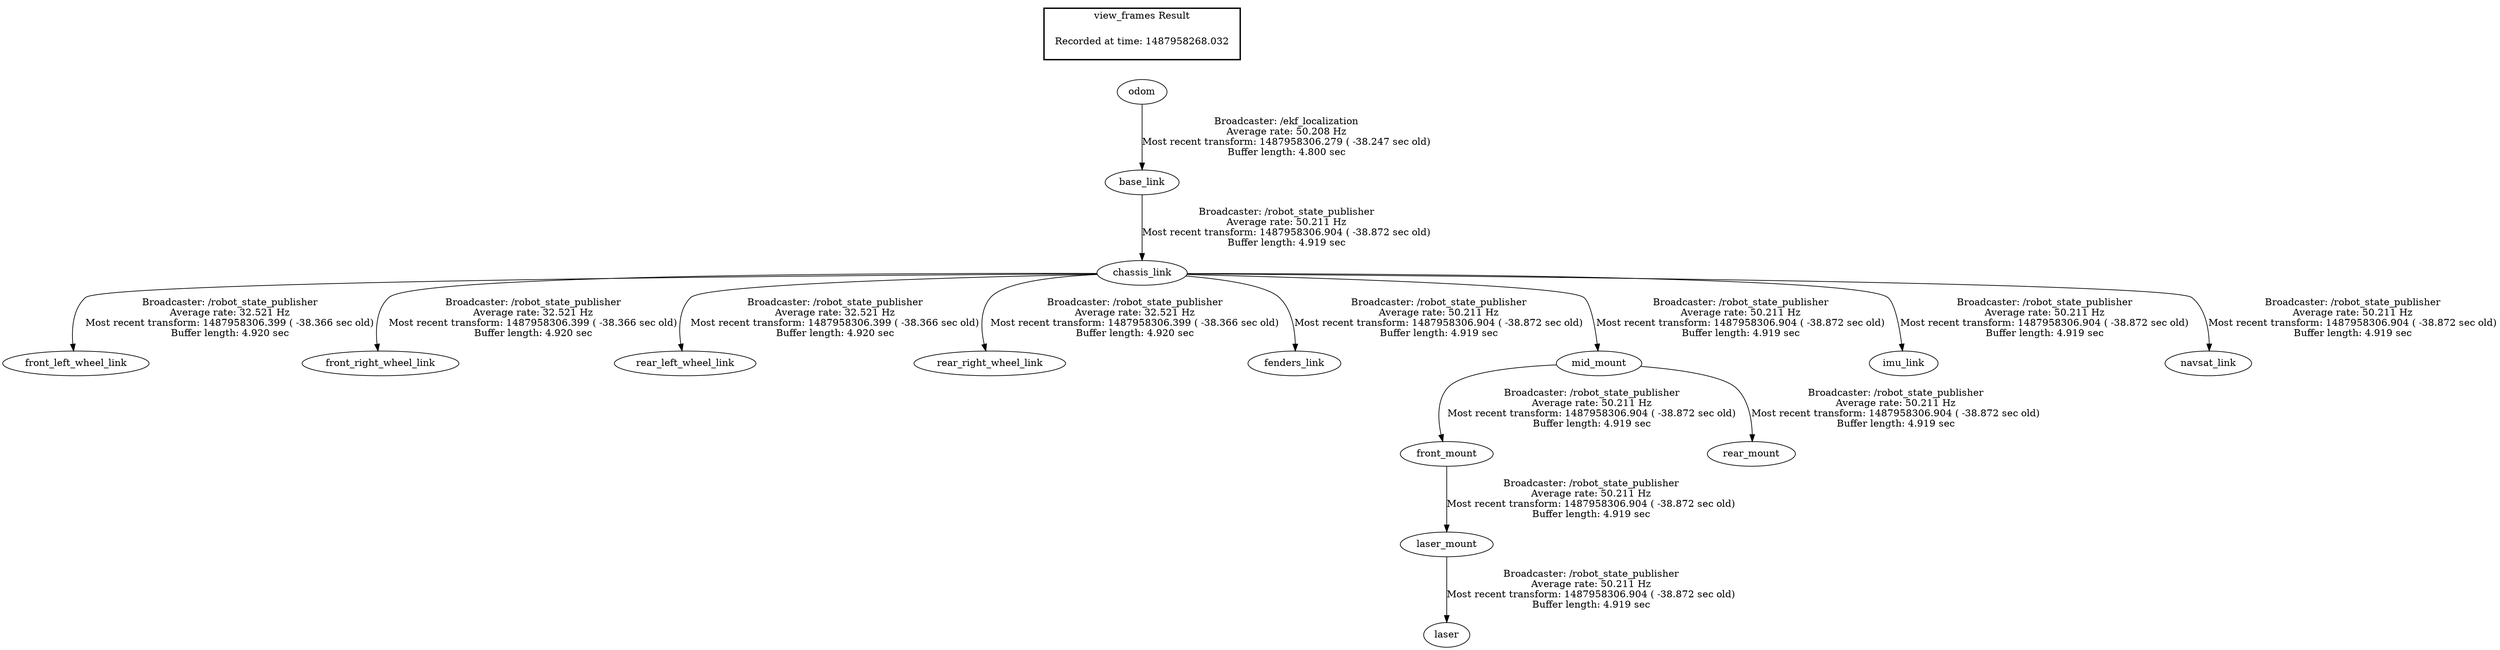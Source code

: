 digraph G {
"chassis_link" -> "front_left_wheel_link"[label="Broadcaster: /robot_state_publisher\nAverage rate: 32.521 Hz\nMost recent transform: 1487958306.399 ( -38.366 sec old)\nBuffer length: 4.920 sec\n"];
"base_link" -> "chassis_link"[label="Broadcaster: /robot_state_publisher\nAverage rate: 50.211 Hz\nMost recent transform: 1487958306.904 ( -38.872 sec old)\nBuffer length: 4.919 sec\n"];
"chassis_link" -> "front_right_wheel_link"[label="Broadcaster: /robot_state_publisher\nAverage rate: 32.521 Hz\nMost recent transform: 1487958306.399 ( -38.366 sec old)\nBuffer length: 4.920 sec\n"];
"chassis_link" -> "rear_left_wheel_link"[label="Broadcaster: /robot_state_publisher\nAverage rate: 32.521 Hz\nMost recent transform: 1487958306.399 ( -38.366 sec old)\nBuffer length: 4.920 sec\n"];
"chassis_link" -> "rear_right_wheel_link"[label="Broadcaster: /robot_state_publisher\nAverage rate: 32.521 Hz\nMost recent transform: 1487958306.399 ( -38.366 sec old)\nBuffer length: 4.920 sec\n"];
"odom" -> "base_link"[label="Broadcaster: /ekf_localization\nAverage rate: 50.208 Hz\nMost recent transform: 1487958306.279 ( -38.247 sec old)\nBuffer length: 4.800 sec\n"];
"chassis_link" -> "fenders_link"[label="Broadcaster: /robot_state_publisher\nAverage rate: 50.211 Hz\nMost recent transform: 1487958306.904 ( -38.872 sec old)\nBuffer length: 4.919 sec\n"];
"mid_mount" -> "front_mount"[label="Broadcaster: /robot_state_publisher\nAverage rate: 50.211 Hz\nMost recent transform: 1487958306.904 ( -38.872 sec old)\nBuffer length: 4.919 sec\n"];
"chassis_link" -> "mid_mount"[label="Broadcaster: /robot_state_publisher\nAverage rate: 50.211 Hz\nMost recent transform: 1487958306.904 ( -38.872 sec old)\nBuffer length: 4.919 sec\n"];
"front_mount" -> "laser_mount"[label="Broadcaster: /robot_state_publisher\nAverage rate: 50.211 Hz\nMost recent transform: 1487958306.904 ( -38.872 sec old)\nBuffer length: 4.919 sec\n"];
"chassis_link" -> "imu_link"[label="Broadcaster: /robot_state_publisher\nAverage rate: 50.211 Hz\nMost recent transform: 1487958306.904 ( -38.872 sec old)\nBuffer length: 4.919 sec\n"];
"laser_mount" -> "laser"[label="Broadcaster: /robot_state_publisher\nAverage rate: 50.211 Hz\nMost recent transform: 1487958306.904 ( -38.872 sec old)\nBuffer length: 4.919 sec\n"];
"chassis_link" -> "navsat_link"[label="Broadcaster: /robot_state_publisher\nAverage rate: 50.211 Hz\nMost recent transform: 1487958306.904 ( -38.872 sec old)\nBuffer length: 4.919 sec\n"];
"mid_mount" -> "rear_mount"[label="Broadcaster: /robot_state_publisher\nAverage rate: 50.211 Hz\nMost recent transform: 1487958306.904 ( -38.872 sec old)\nBuffer length: 4.919 sec\n"];
edge [style=invis];
 subgraph cluster_legend { style=bold; color=black; label ="view_frames Result";
"Recorded at time: 1487958268.032"[ shape=plaintext ] ;
 }->"odom";
}